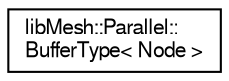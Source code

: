 digraph "Graphical Class Hierarchy"
{
  edge [fontname="FreeSans",fontsize="10",labelfontname="FreeSans",labelfontsize="10"];
  node [fontname="FreeSans",fontsize="10",shape=record];
  rankdir="LR";
  Node1 [label="libMesh::Parallel::\lBufferType\< Node \>",height=0.2,width=0.4,color="black", fillcolor="white", style="filled",URL="$structlibMesh_1_1Parallel_1_1BufferType_3_01Node_01_4.html"];
}
